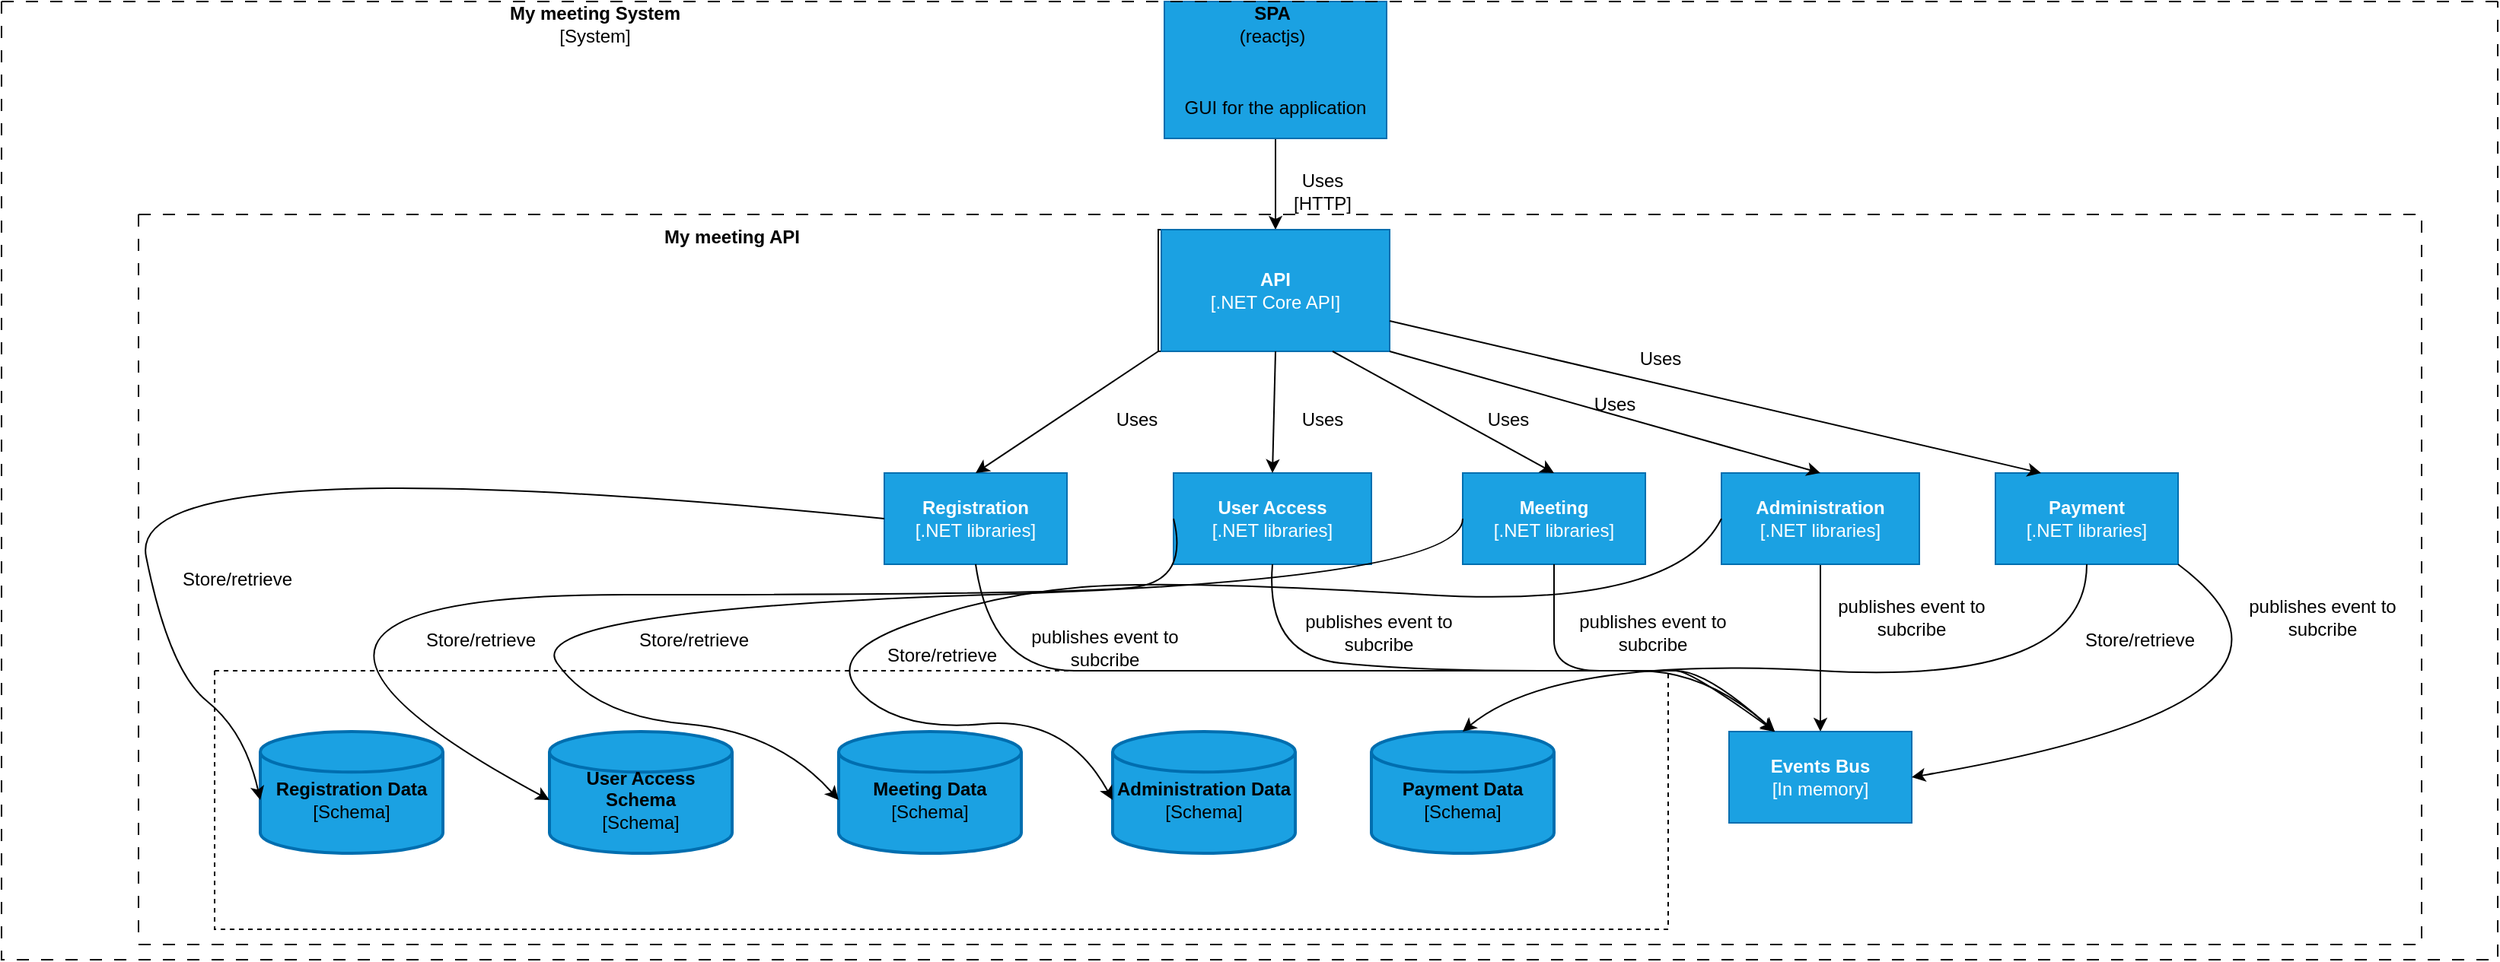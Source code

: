 <mxfile version="28.2.5">
  <diagram name="Page-1" id="Egpv2YrF1JcGvGCiC96Z">
    <mxGraphModel grid="1" page="1" gridSize="10" guides="1" tooltips="1" connect="1" arrows="1" fold="1" pageScale="1" pageWidth="827" pageHeight="1169" math="0" shadow="0">
      <root>
        <mxCell id="0" />
        <mxCell id="1" parent="0" />
        <mxCell id="McAtrPIl6zo0Tuam-e3Y-54" style="edgeStyle=orthogonalEdgeStyle;rounded=0;orthogonalLoop=1;jettySize=auto;html=1;entryX=0.5;entryY=0;entryDx=0;entryDy=0;" edge="1" parent="1" source="McAtrPIl6zo0Tuam-e3Y-2" target="McAtrPIl6zo0Tuam-e3Y-6">
          <mxGeometry relative="1" as="geometry" />
        </mxCell>
        <mxCell id="McAtrPIl6zo0Tuam-e3Y-2" value="" style="rounded=0;whiteSpace=wrap;html=1;fillColor=#1ba1e2;fontColor=#ffffff;strokeColor=#006EAF;" vertex="1" parent="1">
          <mxGeometry x="304" y="10" width="146" height="90" as="geometry" />
        </mxCell>
        <mxCell id="McAtrPIl6zo0Tuam-e3Y-3" value="&lt;b&gt;SPA&lt;/b&gt;&lt;div&gt;(reactjs)&lt;/div&gt;" style="text;html=1;align=center;verticalAlign=middle;whiteSpace=wrap;rounded=0;" vertex="1" parent="1">
          <mxGeometry x="300" y="10" width="150" height="30" as="geometry" />
        </mxCell>
        <mxCell id="McAtrPIl6zo0Tuam-e3Y-4" value="GUI for the application" style="text;html=1;align=center;verticalAlign=middle;whiteSpace=wrap;rounded=0;" vertex="1" parent="1">
          <mxGeometry x="316" y="60" width="122" height="40" as="geometry" />
        </mxCell>
        <mxCell id="McAtrPIl6zo0Tuam-e3Y-5" value="" style="rounded=0;whiteSpace=wrap;html=1;" vertex="1" parent="1">
          <mxGeometry x="300" y="160" width="150" height="80" as="geometry" />
        </mxCell>
        <mxCell id="McAtrPIl6zo0Tuam-e3Y-6" value="&lt;b&gt;API&lt;/b&gt;&lt;div&gt;[.NET Core API]&lt;/div&gt;" style="text;html=1;align=center;verticalAlign=middle;whiteSpace=wrap;rounded=0;fillColor=#1ba1e2;fontColor=#ffffff;strokeColor=#006EAF;" vertex="1" parent="1">
          <mxGeometry x="302" y="160" width="150" height="80" as="geometry" />
        </mxCell>
        <mxCell id="McAtrPIl6zo0Tuam-e3Y-7" value="" style="rounded=0;whiteSpace=wrap;html=1;" vertex="1" parent="1">
          <mxGeometry x="120" y="320" width="120" height="60" as="geometry" />
        </mxCell>
        <mxCell id="McAtrPIl6zo0Tuam-e3Y-8" value="" style="rounded=0;whiteSpace=wrap;html=1;" vertex="1" parent="1">
          <mxGeometry x="310" y="320" width="130" height="60" as="geometry" />
        </mxCell>
        <mxCell id="McAtrPIl6zo0Tuam-e3Y-9" value="" style="rounded=0;whiteSpace=wrap;html=1;" vertex="1" parent="1">
          <mxGeometry x="500" y="320" width="120" height="60" as="geometry" />
        </mxCell>
        <mxCell id="McAtrPIl6zo0Tuam-e3Y-10" value="" style="rounded=0;whiteSpace=wrap;html=1;" vertex="1" parent="1">
          <mxGeometry x="670" y="320" width="130" height="60" as="geometry" />
        </mxCell>
        <mxCell id="McAtrPIl6zo0Tuam-e3Y-11" value="" style="rounded=0;whiteSpace=wrap;html=1;" vertex="1" parent="1">
          <mxGeometry x="850" y="320" width="120" height="60" as="geometry" />
        </mxCell>
        <mxCell id="McAtrPIl6zo0Tuam-e3Y-12" value="&lt;b&gt;Registration&lt;/b&gt;&lt;div&gt;[.NET libraries]&lt;/div&gt;" style="text;html=1;align=center;verticalAlign=middle;whiteSpace=wrap;rounded=0;fillColor=#1ba1e2;fontColor=#ffffff;strokeColor=#006EAF;" vertex="1" parent="1">
          <mxGeometry x="120" y="320" width="120" height="60" as="geometry" />
        </mxCell>
        <mxCell id="McAtrPIl6zo0Tuam-e3Y-13" value="&lt;b&gt;User Access&lt;/b&gt;&lt;div&gt;[.NET libraries]&lt;/div&gt;" style="text;html=1;align=center;verticalAlign=middle;whiteSpace=wrap;rounded=0;fillColor=#1ba1e2;fontColor=#ffffff;strokeColor=#006EAF;" vertex="1" parent="1">
          <mxGeometry x="310" y="320" width="130" height="60" as="geometry" />
        </mxCell>
        <mxCell id="McAtrPIl6zo0Tuam-e3Y-14" value="&lt;b&gt;Meeting&lt;/b&gt;&lt;div&gt;[.NET libraries]&lt;/div&gt;" style="text;html=1;align=center;verticalAlign=middle;whiteSpace=wrap;rounded=0;fillColor=#1ba1e2;fontColor=#ffffff;strokeColor=#006EAF;" vertex="1" parent="1">
          <mxGeometry x="500" y="320" width="120" height="60" as="geometry" />
        </mxCell>
        <mxCell id="McAtrPIl6zo0Tuam-e3Y-29" style="edgeStyle=orthogonalEdgeStyle;rounded=0;orthogonalLoop=1;jettySize=auto;html=1;entryX=0.5;entryY=0;entryDx=0;entryDy=0;" edge="1" parent="1" source="McAtrPIl6zo0Tuam-e3Y-15" target="McAtrPIl6zo0Tuam-e3Y-28">
          <mxGeometry relative="1" as="geometry" />
        </mxCell>
        <mxCell id="McAtrPIl6zo0Tuam-e3Y-15" value="&lt;b&gt;Administration&lt;/b&gt;&lt;div&gt;[.NET libraries]&lt;/div&gt;" style="text;html=1;align=center;verticalAlign=middle;whiteSpace=wrap;rounded=0;fillColor=#1ba1e2;fontColor=#ffffff;strokeColor=#006EAF;" vertex="1" parent="1">
          <mxGeometry x="670" y="320" width="130" height="60" as="geometry" />
        </mxCell>
        <mxCell id="McAtrPIl6zo0Tuam-e3Y-16" value="&lt;b&gt;Payment&lt;/b&gt;&lt;div&gt;[.NET libraries]&lt;/div&gt;" style="text;html=1;align=center;verticalAlign=middle;whiteSpace=wrap;rounded=0;fillColor=#1ba1e2;fontColor=#ffffff;strokeColor=#006EAF;" vertex="1" parent="1">
          <mxGeometry x="850" y="320" width="120" height="60" as="geometry" />
        </mxCell>
        <mxCell id="McAtrPIl6zo0Tuam-e3Y-17" value="" style="strokeWidth=2;html=1;shape=mxgraph.flowchart.database;whiteSpace=wrap;fillColor=#1ba1e2;fontColor=#ffffff;strokeColor=#006EAF;" vertex="1" parent="1">
          <mxGeometry x="-290" y="490" width="120" height="80" as="geometry" />
        </mxCell>
        <mxCell id="McAtrPIl6zo0Tuam-e3Y-18" value="&lt;b&gt;Registration Data&lt;/b&gt;&lt;div&gt;[Schema]&lt;/div&gt;" style="text;html=1;align=center;verticalAlign=middle;whiteSpace=wrap;rounded=0;" vertex="1" parent="1">
          <mxGeometry x="-290" y="510" width="120" height="50" as="geometry" />
        </mxCell>
        <mxCell id="McAtrPIl6zo0Tuam-e3Y-19" value="" style="strokeWidth=2;html=1;shape=mxgraph.flowchart.database;whiteSpace=wrap;fillColor=#1ba1e2;fontColor=#ffffff;strokeColor=#006EAF;" vertex="1" parent="1">
          <mxGeometry x="-100" y="490" width="120" height="80" as="geometry" />
        </mxCell>
        <mxCell id="McAtrPIl6zo0Tuam-e3Y-20" value="&lt;b&gt;User Access Schema&lt;/b&gt;&lt;br&gt;&lt;div&gt;[Schema]&lt;/div&gt;" style="text;html=1;align=center;verticalAlign=middle;whiteSpace=wrap;rounded=0;" vertex="1" parent="1">
          <mxGeometry x="-100" y="510" width="120" height="50" as="geometry" />
        </mxCell>
        <mxCell id="McAtrPIl6zo0Tuam-e3Y-21" value="" style="strokeWidth=2;html=1;shape=mxgraph.flowchart.database;whiteSpace=wrap;fillColor=#1ba1e2;fontColor=#ffffff;strokeColor=#006EAF;" vertex="1" parent="1">
          <mxGeometry x="90" y="490" width="120" height="80" as="geometry" />
        </mxCell>
        <mxCell id="McAtrPIl6zo0Tuam-e3Y-22" value="&lt;b&gt;Meeting Data&lt;/b&gt;&lt;div&gt;[Schema]&lt;/div&gt;" style="text;html=1;align=center;verticalAlign=middle;whiteSpace=wrap;rounded=0;" vertex="1" parent="1">
          <mxGeometry x="90" y="510" width="120" height="50" as="geometry" />
        </mxCell>
        <mxCell id="McAtrPIl6zo0Tuam-e3Y-23" value="" style="strokeWidth=2;html=1;shape=mxgraph.flowchart.database;whiteSpace=wrap;fillColor=#1ba1e2;fontColor=#ffffff;strokeColor=#006EAF;" vertex="1" parent="1">
          <mxGeometry x="270" y="490" width="120" height="80" as="geometry" />
        </mxCell>
        <mxCell id="McAtrPIl6zo0Tuam-e3Y-24" value="&lt;b&gt;Administration Data&lt;/b&gt;&lt;div&gt;[Schema]&lt;/div&gt;" style="text;html=1;align=center;verticalAlign=middle;whiteSpace=wrap;rounded=0;" vertex="1" parent="1">
          <mxGeometry x="270" y="510" width="120" height="50" as="geometry" />
        </mxCell>
        <mxCell id="McAtrPIl6zo0Tuam-e3Y-25" value="" style="strokeWidth=2;html=1;shape=mxgraph.flowchart.database;whiteSpace=wrap;fillColor=#1ba1e2;fontColor=#ffffff;strokeColor=#006EAF;" vertex="1" parent="1">
          <mxGeometry x="440" y="490" width="120" height="80" as="geometry" />
        </mxCell>
        <mxCell id="McAtrPIl6zo0Tuam-e3Y-26" value="&lt;b&gt;Payment Data&lt;/b&gt;&lt;div&gt;[Schema]&lt;/div&gt;" style="text;html=1;align=center;verticalAlign=middle;whiteSpace=wrap;rounded=0;" vertex="1" parent="1">
          <mxGeometry x="440" y="510" width="120" height="50" as="geometry" />
        </mxCell>
        <mxCell id="McAtrPIl6zo0Tuam-e3Y-27" value="" style="rounded=1;whiteSpace=wrap;html=1;" vertex="1" parent="1">
          <mxGeometry x="675" y="490" width="120" height="60" as="geometry" />
        </mxCell>
        <mxCell id="McAtrPIl6zo0Tuam-e3Y-28" value="&lt;b&gt;Events Bus&lt;/b&gt;&lt;div&gt;[In memory]&lt;/div&gt;" style="text;html=1;align=center;verticalAlign=middle;whiteSpace=wrap;rounded=0;fillColor=#1ba1e2;fontColor=#ffffff;strokeColor=#006EAF;" vertex="1" parent="1">
          <mxGeometry x="675" y="490" width="120" height="60" as="geometry" />
        </mxCell>
        <mxCell id="McAtrPIl6zo0Tuam-e3Y-32" value="" style="endArrow=classic;html=1;rounded=0;strokeColor=default;curved=1;exitX=1;exitY=1;exitDx=0;exitDy=0;entryX=1;entryY=0.5;entryDx=0;entryDy=0;" edge="1" parent="1" source="McAtrPIl6zo0Tuam-e3Y-16" target="McAtrPIl6zo0Tuam-e3Y-28">
          <mxGeometry width="50" height="50" relative="1" as="geometry">
            <mxPoint x="980" y="530" as="sourcePoint" />
            <mxPoint x="1030" y="480" as="targetPoint" />
            <Array as="points">
              <mxPoint x="1090" y="470" />
            </Array>
          </mxGeometry>
        </mxCell>
        <mxCell id="McAtrPIl6zo0Tuam-e3Y-33" value="" style="endArrow=classic;html=1;rounded=0;exitX=0.5;exitY=1;exitDx=0;exitDy=0;entryX=0.25;entryY=0;entryDx=0;entryDy=0;curved=1;" edge="1" parent="1" source="McAtrPIl6zo0Tuam-e3Y-14" target="McAtrPIl6zo0Tuam-e3Y-28">
          <mxGeometry width="50" height="50" relative="1" as="geometry">
            <mxPoint x="620" y="540" as="sourcePoint" />
            <mxPoint x="670" y="490" as="targetPoint" />
            <Array as="points">
              <mxPoint x="560" y="410" />
              <mxPoint x="560" y="450" />
              <mxPoint x="620" y="450" />
              <mxPoint x="660" y="450" />
            </Array>
          </mxGeometry>
        </mxCell>
        <mxCell id="McAtrPIl6zo0Tuam-e3Y-35" value="" style="swimlane;startSize=0;dashed=1;" vertex="1" parent="1">
          <mxGeometry x="-320" y="450" width="955" height="170" as="geometry" />
        </mxCell>
        <mxCell id="McAtrPIl6zo0Tuam-e3Y-41" value="" style="endArrow=classic;html=1;rounded=0;exitX=0;exitY=0.5;exitDx=0;exitDy=0;entryX=0;entryY=0.5;entryDx=0;entryDy=0;curved=1;" edge="1" parent="McAtrPIl6zo0Tuam-e3Y-35" source="McAtrPIl6zo0Tuam-e3Y-15" target="McAtrPIl6zo0Tuam-e3Y-24">
          <mxGeometry width="50" height="50" relative="1" as="geometry">
            <mxPoint x="590" y="20" as="sourcePoint" />
            <mxPoint x="640" y="-30" as="targetPoint" />
            <Array as="points">
              <mxPoint x="960" y="-40" />
              <mxPoint x="630" y="-60" />
              <mxPoint x="510" y="-50" />
              <mxPoint x="400" y="-10" />
              <mxPoint x="450" y="40" />
              <mxPoint x="560" y="30" />
            </Array>
          </mxGeometry>
        </mxCell>
        <mxCell id="McAtrPIl6zo0Tuam-e3Y-36" value="" style="endArrow=classic;html=1;rounded=0;entryX=0.25;entryY=0;entryDx=0;entryDy=0;exitX=0.5;exitY=1;exitDx=0;exitDy=0;curved=1;" edge="1" parent="1" source="McAtrPIl6zo0Tuam-e3Y-13" target="McAtrPIl6zo0Tuam-e3Y-28">
          <mxGeometry width="50" height="50" relative="1" as="geometry">
            <mxPoint x="360" y="530" as="sourcePoint" />
            <mxPoint x="410" y="480" as="targetPoint" />
            <Array as="points">
              <mxPoint x="370" y="440" />
              <mxPoint x="470" y="450" />
              <mxPoint x="630" y="450" />
              <mxPoint x="650" y="450" />
            </Array>
          </mxGeometry>
        </mxCell>
        <mxCell id="McAtrPIl6zo0Tuam-e3Y-37" value="" style="endArrow=classic;html=1;rounded=0;exitX=0.5;exitY=1;exitDx=0;exitDy=0;entryX=0.25;entryY=0;entryDx=0;entryDy=0;curved=1;" edge="1" parent="1" source="McAtrPIl6zo0Tuam-e3Y-12" target="McAtrPIl6zo0Tuam-e3Y-28">
          <mxGeometry width="50" height="50" relative="1" as="geometry">
            <mxPoint x="360" y="530" as="sourcePoint" />
            <mxPoint x="410" y="480" as="targetPoint" />
            <Array as="points">
              <mxPoint x="190" y="450" />
              <mxPoint x="300" y="450" />
              <mxPoint x="480" y="450" />
              <mxPoint x="570" y="450" />
              <mxPoint x="660" y="450" />
            </Array>
          </mxGeometry>
        </mxCell>
        <mxCell id="McAtrPIl6zo0Tuam-e3Y-38" value="" style="endArrow=classic;html=1;rounded=0;exitX=0;exitY=0.5;exitDx=0;exitDy=0;entryX=0;entryY=0.5;entryDx=0;entryDy=0;curved=1;" edge="1" parent="1" source="McAtrPIl6zo0Tuam-e3Y-12" target="McAtrPIl6zo0Tuam-e3Y-18">
          <mxGeometry width="50" height="50" relative="1" as="geometry">
            <mxPoint x="50" y="510" as="sourcePoint" />
            <mxPoint x="100" y="460" as="targetPoint" />
            <Array as="points">
              <mxPoint x="-380" y="300" />
              <mxPoint x="-350" y="450" />
              <mxPoint x="-300" y="490" />
            </Array>
          </mxGeometry>
        </mxCell>
        <mxCell id="McAtrPIl6zo0Tuam-e3Y-39" value="" style="endArrow=classic;html=1;rounded=0;exitX=0;exitY=0.5;exitDx=0;exitDy=0;entryX=0;entryY=0.5;entryDx=0;entryDy=0;curved=1;" edge="1" parent="1" source="McAtrPIl6zo0Tuam-e3Y-13" target="McAtrPIl6zo0Tuam-e3Y-20">
          <mxGeometry width="50" height="50" relative="1" as="geometry">
            <mxPoint x="-120" y="510" as="sourcePoint" />
            <mxPoint x="-70" y="460" as="targetPoint" />
            <Array as="points">
              <mxPoint x="320" y="390" />
              <mxPoint x="250" y="400" />
              <mxPoint x="-350" y="400" />
            </Array>
          </mxGeometry>
        </mxCell>
        <mxCell id="McAtrPIl6zo0Tuam-e3Y-40" value="" style="endArrow=classic;html=1;rounded=0;exitX=0;exitY=0.5;exitDx=0;exitDy=0;entryX=0;entryY=0.5;entryDx=0;entryDy=0;curved=1;" edge="1" parent="1" source="McAtrPIl6zo0Tuam-e3Y-14" target="McAtrPIl6zo0Tuam-e3Y-22">
          <mxGeometry width="50" height="50" relative="1" as="geometry">
            <mxPoint x="240" y="510" as="sourcePoint" />
            <mxPoint x="290" y="460" as="targetPoint" />
            <Array as="points">
              <mxPoint x="500" y="390" />
              <mxPoint x="-120" y="410" />
              <mxPoint x="-70" y="480" />
              <mxPoint x="50" y="490" />
            </Array>
          </mxGeometry>
        </mxCell>
        <mxCell id="McAtrPIl6zo0Tuam-e3Y-47" value="Store/retrieve" style="text;html=1;align=center;verticalAlign=middle;whiteSpace=wrap;rounded=0;" vertex="1" parent="1">
          <mxGeometry x="-350" y="370" width="90" height="40" as="geometry" />
        </mxCell>
        <mxCell id="McAtrPIl6zo0Tuam-e3Y-48" value="Store/retrieve" style="text;html=1;align=center;verticalAlign=middle;whiteSpace=wrap;rounded=0;" vertex="1" parent="1">
          <mxGeometry x="-190" y="410" width="90" height="40" as="geometry" />
        </mxCell>
        <mxCell id="McAtrPIl6zo0Tuam-e3Y-49" value="Store/retrieve" style="text;html=1;align=center;verticalAlign=middle;whiteSpace=wrap;rounded=0;" vertex="1" parent="1">
          <mxGeometry x="-50" y="410" width="90" height="40" as="geometry" />
        </mxCell>
        <mxCell id="McAtrPIl6zo0Tuam-e3Y-50" value="Store/retrieve" style="text;html=1;align=center;verticalAlign=middle;whiteSpace=wrap;rounded=0;" vertex="1" parent="1">
          <mxGeometry x="112.5" y="420" width="90" height="40" as="geometry" />
        </mxCell>
        <mxCell id="McAtrPIl6zo0Tuam-e3Y-51" value="" style="endArrow=classic;html=1;rounded=0;exitX=0.5;exitY=1;exitDx=0;exitDy=0;entryX=0.5;entryY=0;entryDx=0;entryDy=0;entryPerimeter=0;curved=1;" edge="1" parent="1" source="McAtrPIl6zo0Tuam-e3Y-16" target="McAtrPIl6zo0Tuam-e3Y-25">
          <mxGeometry width="50" height="50" relative="1" as="geometry">
            <mxPoint x="600" y="500" as="sourcePoint" />
            <mxPoint x="650" y="450" as="targetPoint" />
            <Array as="points">
              <mxPoint x="910" y="460" />
              <mxPoint x="560" y="440" />
            </Array>
          </mxGeometry>
        </mxCell>
        <mxCell id="McAtrPIl6zo0Tuam-e3Y-52" value="Store/retrieve" style="text;html=1;align=center;verticalAlign=middle;whiteSpace=wrap;rounded=0;" vertex="1" parent="1">
          <mxGeometry x="900" y="410" width="90" height="40" as="geometry" />
        </mxCell>
        <mxCell id="McAtrPIl6zo0Tuam-e3Y-53" value="publishes event to subcribe" style="text;html=1;align=center;verticalAlign=middle;whiteSpace=wrap;rounded=0;" vertex="1" parent="1">
          <mxGeometry x="1010" y="400" width="110" height="30" as="geometry" />
        </mxCell>
        <mxCell id="McAtrPIl6zo0Tuam-e3Y-55" value="" style="endArrow=classic;html=1;rounded=0;exitX=0;exitY=1;exitDx=0;exitDy=0;entryX=0.5;entryY=0;entryDx=0;entryDy=0;" edge="1" parent="1" source="McAtrPIl6zo0Tuam-e3Y-5" target="McAtrPIl6zo0Tuam-e3Y-12">
          <mxGeometry width="50" height="50" relative="1" as="geometry">
            <mxPoint x="410" y="250" as="sourcePoint" />
            <mxPoint x="460" y="200" as="targetPoint" />
          </mxGeometry>
        </mxCell>
        <mxCell id="McAtrPIl6zo0Tuam-e3Y-56" value="" style="endArrow=classic;html=1;rounded=0;exitX=0.5;exitY=1;exitDx=0;exitDy=0;entryX=0.5;entryY=0;entryDx=0;entryDy=0;" edge="1" parent="1" source="McAtrPIl6zo0Tuam-e3Y-6" target="McAtrPIl6zo0Tuam-e3Y-13">
          <mxGeometry width="50" height="50" relative="1" as="geometry">
            <mxPoint x="410" y="250" as="sourcePoint" />
            <mxPoint x="460" y="200" as="targetPoint" />
          </mxGeometry>
        </mxCell>
        <mxCell id="McAtrPIl6zo0Tuam-e3Y-57" value="" style="endArrow=classic;html=1;rounded=0;exitX=0.75;exitY=1;exitDx=0;exitDy=0;entryX=0.5;entryY=0;entryDx=0;entryDy=0;" edge="1" parent="1" source="McAtrPIl6zo0Tuam-e3Y-6" target="McAtrPIl6zo0Tuam-e3Y-14">
          <mxGeometry width="50" height="50" relative="1" as="geometry">
            <mxPoint x="410" y="250" as="sourcePoint" />
            <mxPoint x="460" y="200" as="targetPoint" />
          </mxGeometry>
        </mxCell>
        <mxCell id="McAtrPIl6zo0Tuam-e3Y-58" value="" style="endArrow=classic;html=1;rounded=0;entryX=0.5;entryY=0;entryDx=0;entryDy=0;exitX=1;exitY=1;exitDx=0;exitDy=0;" edge="1" parent="1" source="McAtrPIl6zo0Tuam-e3Y-6" target="McAtrPIl6zo0Tuam-e3Y-15">
          <mxGeometry width="50" height="50" relative="1" as="geometry">
            <mxPoint x="410" y="250" as="sourcePoint" />
            <mxPoint x="460" y="200" as="targetPoint" />
          </mxGeometry>
        </mxCell>
        <mxCell id="McAtrPIl6zo0Tuam-e3Y-59" value="" style="endArrow=classic;html=1;rounded=0;entryX=0.25;entryY=0;entryDx=0;entryDy=0;exitX=1;exitY=0.75;exitDx=0;exitDy=0;" edge="1" parent="1" source="McAtrPIl6zo0Tuam-e3Y-6" target="McAtrPIl6zo0Tuam-e3Y-16">
          <mxGeometry width="50" height="50" relative="1" as="geometry">
            <mxPoint x="530" y="250" as="sourcePoint" />
            <mxPoint x="580" y="200" as="targetPoint" />
          </mxGeometry>
        </mxCell>
        <mxCell id="McAtrPIl6zo0Tuam-e3Y-60" value="Uses" style="text;html=1;align=center;verticalAlign=middle;whiteSpace=wrap;rounded=0;" vertex="1" parent="1">
          <mxGeometry x="600" y="230" width="60" height="30" as="geometry" />
        </mxCell>
        <mxCell id="McAtrPIl6zo0Tuam-e3Y-62" value="Uses" style="text;html=1;align=center;verticalAlign=middle;whiteSpace=wrap;rounded=0;" vertex="1" parent="1">
          <mxGeometry x="570" y="260" width="60" height="30" as="geometry" />
        </mxCell>
        <mxCell id="McAtrPIl6zo0Tuam-e3Y-63" value="Uses" style="text;html=1;align=center;verticalAlign=middle;whiteSpace=wrap;rounded=0;" vertex="1" parent="1">
          <mxGeometry x="500" y="270" width="60" height="30" as="geometry" />
        </mxCell>
        <mxCell id="McAtrPIl6zo0Tuam-e3Y-64" value="Uses" style="text;html=1;align=center;verticalAlign=middle;whiteSpace=wrap;rounded=0;" vertex="1" parent="1">
          <mxGeometry x="378" y="270" width="60" height="30" as="geometry" />
        </mxCell>
        <mxCell id="McAtrPIl6zo0Tuam-e3Y-65" value="Uses" style="text;html=1;align=center;verticalAlign=middle;whiteSpace=wrap;rounded=0;" vertex="1" parent="1">
          <mxGeometry x="256" y="270" width="60" height="30" as="geometry" />
        </mxCell>
        <mxCell id="McAtrPIl6zo0Tuam-e3Y-66" value="Uses&lt;div&gt;[HTTP]&lt;/div&gt;" style="text;html=1;align=center;verticalAlign=middle;whiteSpace=wrap;rounded=0;" vertex="1" parent="1">
          <mxGeometry x="378" y="120" width="60" height="30" as="geometry" />
        </mxCell>
        <mxCell id="McAtrPIl6zo0Tuam-e3Y-67" value="" style="swimlane;startSize=0;dashed=1;dashPattern=8 8;" vertex="1" parent="1">
          <mxGeometry x="-370" y="150" width="1500" height="480" as="geometry" />
        </mxCell>
        <mxCell id="McAtrPIl6zo0Tuam-e3Y-68" value="My meeting API" style="text;html=1;align=center;verticalAlign=middle;whiteSpace=wrap;rounded=0;fontStyle=1" vertex="1" parent="McAtrPIl6zo0Tuam-e3Y-67">
          <mxGeometry x="260" width="260" height="30" as="geometry" />
        </mxCell>
        <mxCell id="McAtrPIl6zo0Tuam-e3Y-69" value="" style="swimlane;startSize=0;dashed=1;dashPattern=8 8;" vertex="1" parent="1">
          <mxGeometry x="-460" y="10" width="1640" height="630" as="geometry" />
        </mxCell>
        <mxCell id="McAtrPIl6zo0Tuam-e3Y-70" value="My meeting System&lt;div&gt;&lt;span style=&quot;font-weight: normal;&quot;&gt;[System]&lt;/span&gt;&lt;/div&gt;" style="text;html=1;align=center;verticalAlign=middle;whiteSpace=wrap;rounded=0;fontStyle=1" vertex="1" parent="McAtrPIl6zo0Tuam-e3Y-69">
          <mxGeometry x="260" width="260" height="30" as="geometry" />
        </mxCell>
        <mxCell id="McAtrPIl6zo0Tuam-e3Y-71" value="publishes event to subcribe" style="text;html=1;align=center;verticalAlign=middle;whiteSpace=wrap;rounded=0;" vertex="1" parent="McAtrPIl6zo0Tuam-e3Y-69">
          <mxGeometry x="1200" y="390" width="110" height="30" as="geometry" />
        </mxCell>
        <mxCell id="McAtrPIl6zo0Tuam-e3Y-72" value="publishes event to subcribe" style="text;html=1;align=center;verticalAlign=middle;whiteSpace=wrap;rounded=0;" vertex="1" parent="McAtrPIl6zo0Tuam-e3Y-69">
          <mxGeometry x="1030" y="400" width="110" height="30" as="geometry" />
        </mxCell>
        <mxCell id="McAtrPIl6zo0Tuam-e3Y-73" value="publishes event to subcribe" style="text;html=1;align=center;verticalAlign=middle;whiteSpace=wrap;rounded=0;" vertex="1" parent="McAtrPIl6zo0Tuam-e3Y-69">
          <mxGeometry x="850" y="400" width="110" height="30" as="geometry" />
        </mxCell>
        <mxCell id="McAtrPIl6zo0Tuam-e3Y-76" value="publishes event to subcribe" style="text;html=1;align=center;verticalAlign=middle;whiteSpace=wrap;rounded=0;" vertex="1" parent="McAtrPIl6zo0Tuam-e3Y-69">
          <mxGeometry x="670" y="410" width="110" height="30" as="geometry" />
        </mxCell>
      </root>
    </mxGraphModel>
  </diagram>
</mxfile>
